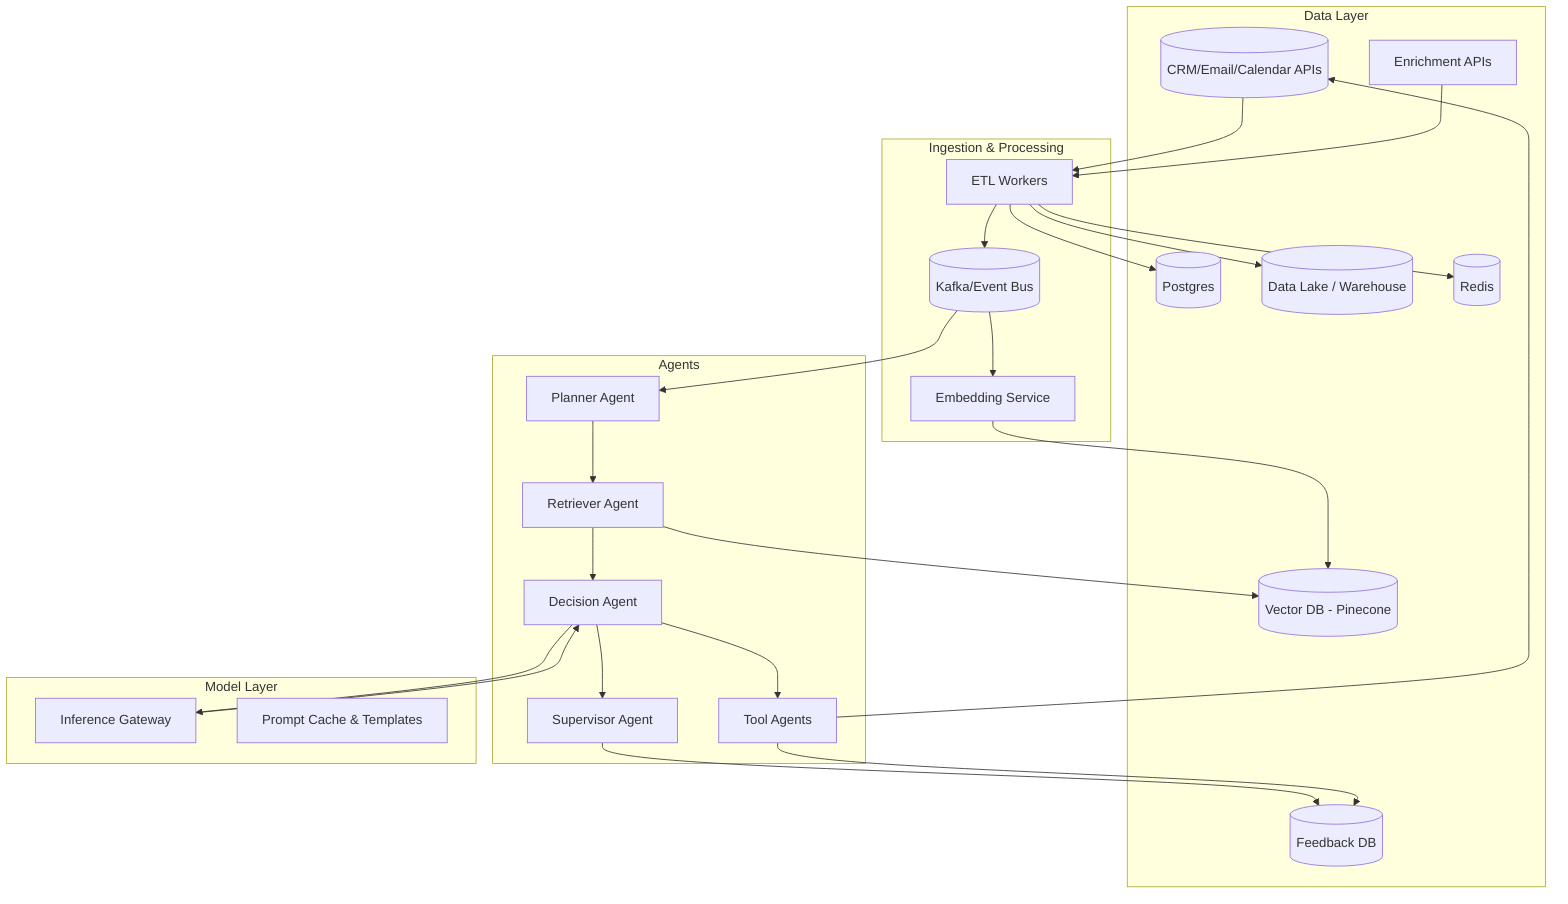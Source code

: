 %% Agentic GTM Platform - Component Diagram (Mermaid)
flowchart TD
    subgraph DataLayer[Data Layer]
        CRM[(CRM/Email/Calendar APIs)]
        Enrich[Enrichment APIs]
        OLTP[(Postgres)]
        Lake[(Data Lake / Warehouse)]
        Cache[(Redis)]
        VDB[(Vector DB - Pinecone)]
        FeedbackDB[(Feedback DB)]
    end

    subgraph IngestLayer[Ingestion & Processing]
        ETL[ETL Workers]
        Bus[(Kafka/Event Bus)]
        Embed[Embedding Service]
    end

    subgraph AgenticLayer[Agents]
        Planner[Planner Agent]
        Retriever[Retriever Agent]
        Decision[Decision Agent]
        ToolAgents[Tool Agents]
        Supervisor[Supervisor Agent]
    end

    subgraph ModelLayer[Model Layer]
        Gateway[Inference Gateway]
        PromptCache[Prompt Cache & Templates]
    end

    CRM --> ETL
    Enrich --> ETL
    ETL --> OLTP
    ETL --> Lake
    ETL --> Bus
    Bus --> Embed
    Embed --> VDB
    ETL --> Cache
    Bus --> Planner

    Planner --> Retriever
    Retriever --> VDB
    Retriever --> Decision
    Decision --> Gateway
    Gateway --> Decision
    Decision --> ToolAgents
    ToolAgents --> CRM
    Decision --> Supervisor
    Supervisor --> FeedbackDB
    ToolAgents --> FeedbackDB